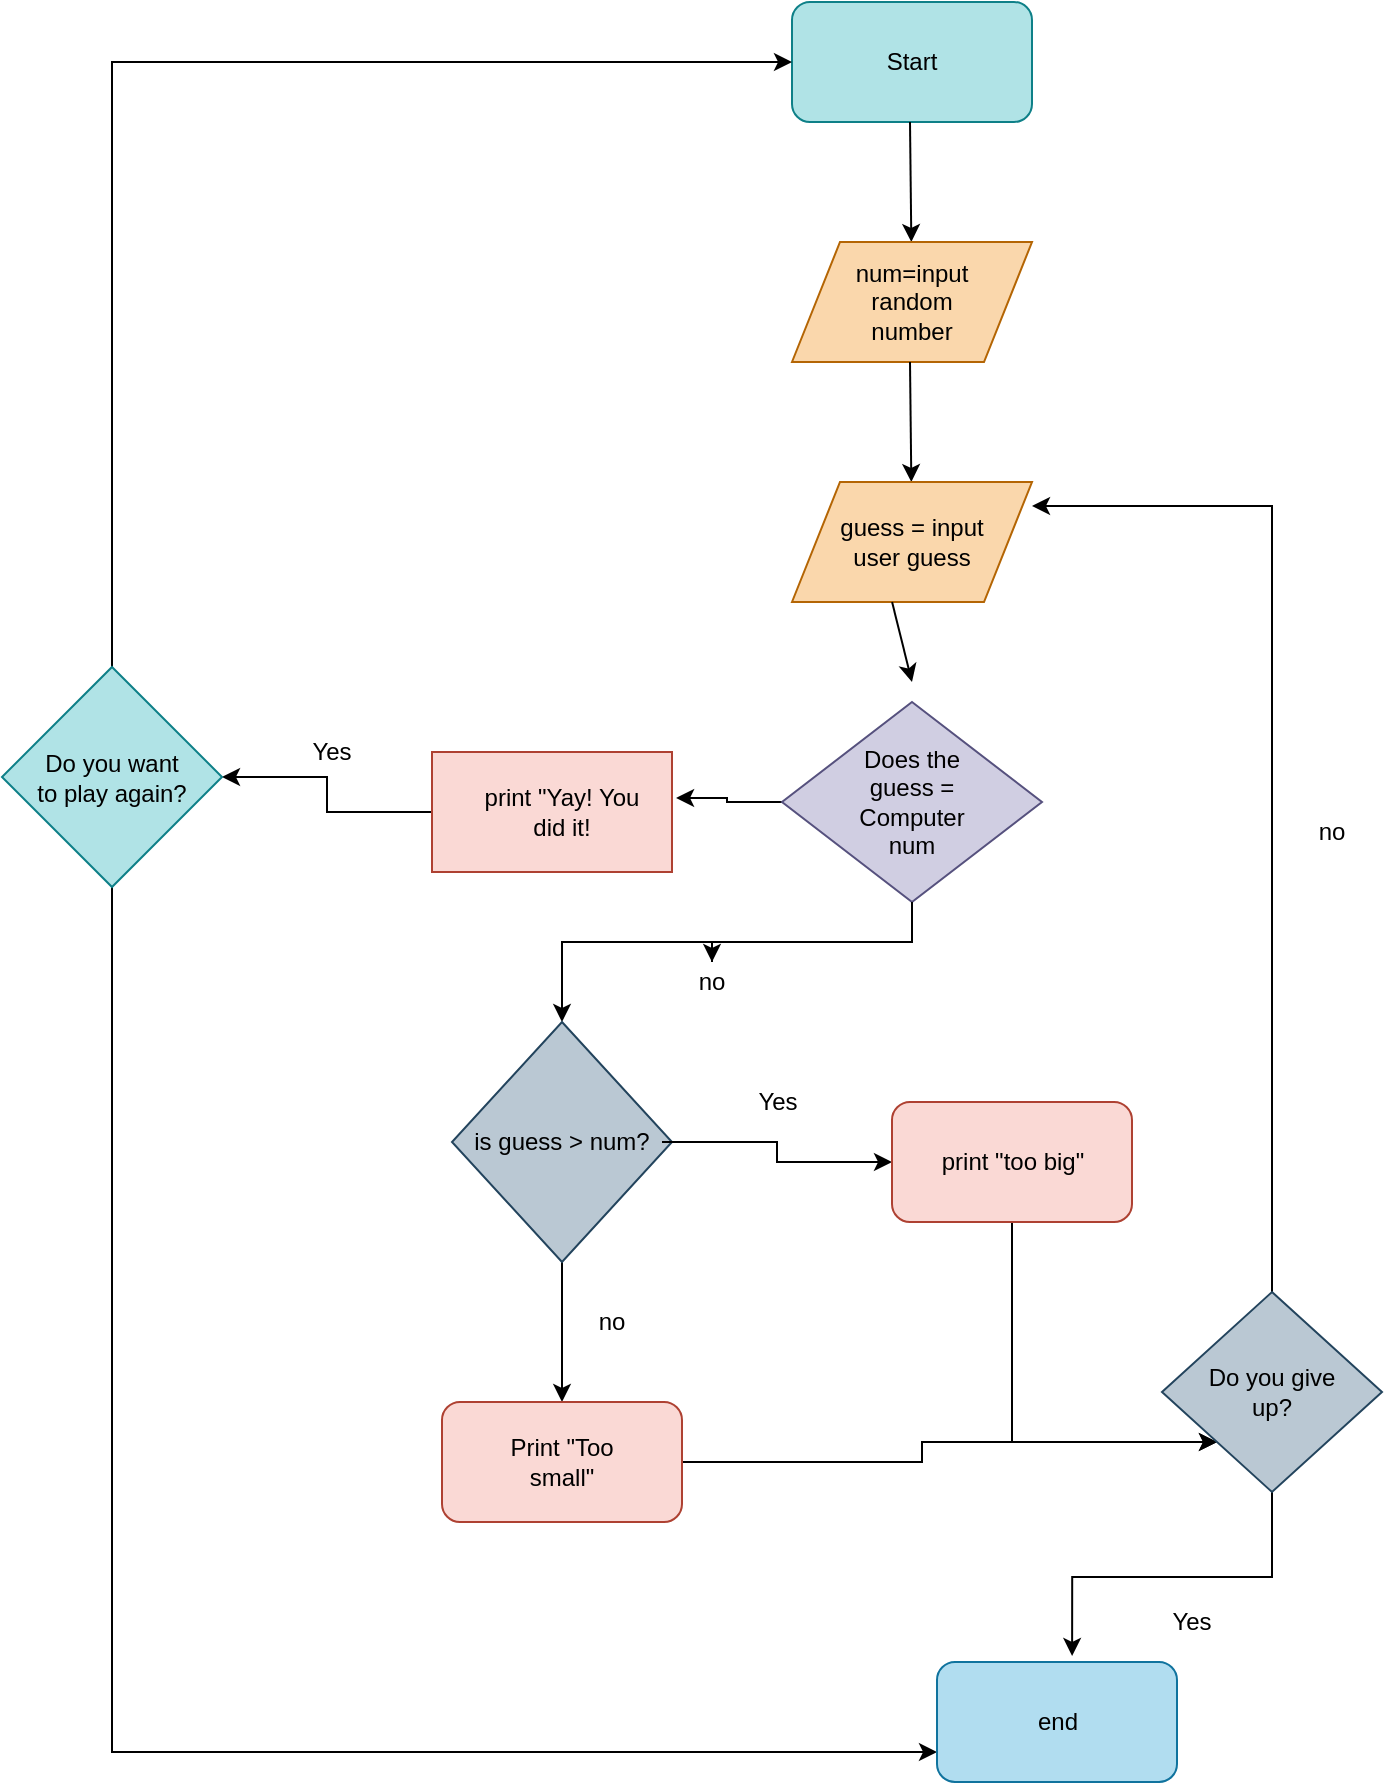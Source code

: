 <mxfile version="12.0.0" type="device" pages="1"><diagram id="1oZLDz5-wmWeEanGAewE" name="Page-1"><mxGraphModel dx="854" dy="419" grid="1" gridSize="10" guides="1" tooltips="1" connect="1" arrows="1" fold="1" page="1" pageScale="1" pageWidth="827" pageHeight="1169" math="0" shadow="0"><root><mxCell id="0"/><mxCell id="1" parent="0"/><mxCell id="aOh8kKmsAIENYbsK4gR7-2" value="" style="rounded=1;whiteSpace=wrap;html=1;fillColor=#b0e3e6;strokeColor=#0e8088;" vertex="1" parent="1"><mxGeometry x="510" y="20" width="120" height="60" as="geometry"/></mxCell><mxCell id="aOh8kKmsAIENYbsK4gR7-3" value="Start" style="text;html=1;strokeColor=none;fillColor=none;align=center;verticalAlign=middle;whiteSpace=wrap;rounded=0;" vertex="1" parent="1"><mxGeometry x="550" y="40" width="40" height="20" as="geometry"/></mxCell><mxCell id="aOh8kKmsAIENYbsK4gR7-4" value="" style="endArrow=classic;html=1;" edge="1" parent="1" target="aOh8kKmsAIENYbsK4gR7-5"><mxGeometry width="50" height="50" relative="1" as="geometry"><mxPoint x="569" y="80" as="sourcePoint"/><mxPoint x="569" y="130" as="targetPoint"/></mxGeometry></mxCell><mxCell id="aOh8kKmsAIENYbsK4gR7-5" value="" style="shape=parallelogram;perimeter=parallelogramPerimeter;whiteSpace=wrap;html=1;fillColor=#fad7ac;strokeColor=#b46504;" vertex="1" parent="1"><mxGeometry x="510" y="140" width="120" height="60" as="geometry"/></mxCell><mxCell id="aOh8kKmsAIENYbsK4gR7-6" value="num=input random number" style="text;html=1;strokeColor=none;fillColor=none;align=center;verticalAlign=middle;whiteSpace=wrap;rounded=0;" vertex="1" parent="1"><mxGeometry x="545" y="155" width="50" height="30" as="geometry"/></mxCell><mxCell id="aOh8kKmsAIENYbsK4gR7-7" value="" style="endArrow=classic;html=1;" edge="1" parent="1" target="aOh8kKmsAIENYbsK4gR7-8"><mxGeometry width="50" height="50" relative="1" as="geometry"><mxPoint x="569" y="200" as="sourcePoint"/><mxPoint x="569" y="250" as="targetPoint"/></mxGeometry></mxCell><mxCell id="aOh8kKmsAIENYbsK4gR7-8" value="" style="shape=parallelogram;perimeter=parallelogramPerimeter;whiteSpace=wrap;html=1;fillColor=#fad7ac;strokeColor=#b46504;" vertex="1" parent="1"><mxGeometry x="510" y="260" width="120" height="60" as="geometry"/></mxCell><mxCell id="aOh8kKmsAIENYbsK4gR7-9" value="guess = input user guess" style="text;html=1;strokeColor=none;fillColor=none;align=center;verticalAlign=middle;whiteSpace=wrap;rounded=0;" vertex="1" parent="1"><mxGeometry x="530" y="280" width="80" height="20" as="geometry"/></mxCell><mxCell id="aOh8kKmsAIENYbsK4gR7-18" style="edgeStyle=orthogonalEdgeStyle;rounded=0;orthogonalLoop=1;jettySize=auto;html=1;entryX=1.017;entryY=0.383;entryDx=0;entryDy=0;entryPerimeter=0;" edge="1" parent="1" source="aOh8kKmsAIENYbsK4gR7-10" target="aOh8kKmsAIENYbsK4gR7-15"><mxGeometry relative="1" as="geometry"/></mxCell><mxCell id="aOh8kKmsAIENYbsK4gR7-27" style="edgeStyle=orthogonalEdgeStyle;rounded=0;orthogonalLoop=1;jettySize=auto;html=1;entryX=0.5;entryY=0;entryDx=0;entryDy=0;" edge="1" parent="1" source="aOh8kKmsAIENYbsK4gR7-28" target="aOh8kKmsAIENYbsK4gR7-24"><mxGeometry relative="1" as="geometry"><Array as="points"><mxPoint x="395" y="490"/></Array></mxGeometry></mxCell><mxCell id="aOh8kKmsAIENYbsK4gR7-10" value="" style="rhombus;whiteSpace=wrap;html=1;fillColor=#d0cee2;strokeColor=#56517e;" vertex="1" parent="1"><mxGeometry x="505" y="370" width="130" height="100" as="geometry"/></mxCell><mxCell id="aOh8kKmsAIENYbsK4gR7-11" value="Does the guess = Computer num" style="text;html=1;strokeColor=none;fillColor=none;align=center;verticalAlign=middle;whiteSpace=wrap;rounded=0;" vertex="1" parent="1"><mxGeometry x="530" y="395" width="80" height="50" as="geometry"/></mxCell><mxCell id="aOh8kKmsAIENYbsK4gR7-12" value="" style="endArrow=classic;html=1;exitX=0.417;exitY=1;exitDx=0;exitDy=0;exitPerimeter=0;" edge="1" parent="1" source="aOh8kKmsAIENYbsK4gR7-8"><mxGeometry width="50" height="50" relative="1" as="geometry"><mxPoint x="570" y="315" as="sourcePoint"/><mxPoint x="570" y="360" as="targetPoint"/></mxGeometry></mxCell><mxCell id="aOh8kKmsAIENYbsK4gR7-21" style="edgeStyle=orthogonalEdgeStyle;rounded=0;orthogonalLoop=1;jettySize=auto;html=1;entryX=1;entryY=0.5;entryDx=0;entryDy=0;" edge="1" parent="1" source="aOh8kKmsAIENYbsK4gR7-15" target="aOh8kKmsAIENYbsK4gR7-19"><mxGeometry relative="1" as="geometry"/></mxCell><mxCell id="aOh8kKmsAIENYbsK4gR7-15" value="" style="rounded=0;whiteSpace=wrap;html=1;fillColor=#fad9d5;strokeColor=#ae4132;" vertex="1" parent="1"><mxGeometry x="330" y="395" width="120" height="60" as="geometry"/></mxCell><mxCell id="aOh8kKmsAIENYbsK4gR7-16" value="print &quot;Yay! You did it!" style="text;html=1;strokeColor=none;fillColor=none;align=center;verticalAlign=middle;whiteSpace=wrap;rounded=0;" vertex="1" parent="1"><mxGeometry x="350" y="400" width="90" height="50" as="geometry"/></mxCell><mxCell id="aOh8kKmsAIENYbsK4gR7-22" style="edgeStyle=orthogonalEdgeStyle;rounded=0;orthogonalLoop=1;jettySize=auto;html=1;entryX=0;entryY=0.5;entryDx=0;entryDy=0;" edge="1" parent="1" source="aOh8kKmsAIENYbsK4gR7-19" target="aOh8kKmsAIENYbsK4gR7-2"><mxGeometry relative="1" as="geometry"><Array as="points"><mxPoint x="170" y="50"/></Array></mxGeometry></mxCell><mxCell id="aOh8kKmsAIENYbsK4gR7-46" style="edgeStyle=orthogonalEdgeStyle;rounded=0;orthogonalLoop=1;jettySize=auto;html=1;entryX=0;entryY=0.75;entryDx=0;entryDy=0;exitX=0.5;exitY=1;exitDx=0;exitDy=0;" edge="1" parent="1" source="aOh8kKmsAIENYbsK4gR7-19" target="aOh8kKmsAIENYbsK4gR7-44"><mxGeometry relative="1" as="geometry"><Array as="points"><mxPoint x="170" y="895"/></Array></mxGeometry></mxCell><mxCell id="aOh8kKmsAIENYbsK4gR7-19" value="" style="rhombus;whiteSpace=wrap;html=1;fillColor=#b0e3e6;strokeColor=#0e8088;" vertex="1" parent="1"><mxGeometry x="115" y="352.5" width="110" height="110" as="geometry"/></mxCell><mxCell id="aOh8kKmsAIENYbsK4gR7-20" value="Do you want to play again?" style="text;html=1;strokeColor=none;fillColor=none;align=center;verticalAlign=middle;whiteSpace=wrap;rounded=0;" vertex="1" parent="1"><mxGeometry x="130" y="390" width="80" height="35" as="geometry"/></mxCell><mxCell id="aOh8kKmsAIENYbsK4gR7-23" value="Yes" style="text;html=1;strokeColor=none;fillColor=none;align=center;verticalAlign=middle;whiteSpace=wrap;rounded=0;" vertex="1" parent="1"><mxGeometry x="260" y="385" width="40" height="20" as="geometry"/></mxCell><mxCell id="aOh8kKmsAIENYbsK4gR7-36" style="edgeStyle=orthogonalEdgeStyle;rounded=0;orthogonalLoop=1;jettySize=auto;html=1;entryX=0.5;entryY=0;entryDx=0;entryDy=0;" edge="1" parent="1" source="aOh8kKmsAIENYbsK4gR7-24" target="aOh8kKmsAIENYbsK4gR7-34"><mxGeometry relative="1" as="geometry"/></mxCell><mxCell id="aOh8kKmsAIENYbsK4gR7-24" value="" style="rhombus;whiteSpace=wrap;html=1;fillColor=#bac8d3;strokeColor=#23445d;" vertex="1" parent="1"><mxGeometry x="340" y="530" width="110" height="120" as="geometry"/></mxCell><mxCell id="aOh8kKmsAIENYbsK4gR7-32" style="edgeStyle=orthogonalEdgeStyle;rounded=0;orthogonalLoop=1;jettySize=auto;html=1;entryX=0;entryY=0.5;entryDx=0;entryDy=0;" edge="1" parent="1" source="aOh8kKmsAIENYbsK4gR7-25" target="aOh8kKmsAIENYbsK4gR7-30"><mxGeometry relative="1" as="geometry"/></mxCell><mxCell id="aOh8kKmsAIENYbsK4gR7-25" value="is guess &amp;gt; num?" style="text;html=1;strokeColor=none;fillColor=none;align=center;verticalAlign=middle;whiteSpace=wrap;rounded=0;" vertex="1" parent="1"><mxGeometry x="345" y="560" width="100" height="60" as="geometry"/></mxCell><mxCell id="aOh8kKmsAIENYbsK4gR7-28" value="no" style="text;html=1;strokeColor=none;fillColor=none;align=center;verticalAlign=middle;whiteSpace=wrap;rounded=0;" vertex="1" parent="1"><mxGeometry x="450" y="500" width="40" height="20" as="geometry"/></mxCell><mxCell id="aOh8kKmsAIENYbsK4gR7-29" style="edgeStyle=orthogonalEdgeStyle;rounded=0;orthogonalLoop=1;jettySize=auto;html=1;entryX=0.5;entryY=0;entryDx=0;entryDy=0;" edge="1" parent="1" source="aOh8kKmsAIENYbsK4gR7-10" target="aOh8kKmsAIENYbsK4gR7-28"><mxGeometry relative="1" as="geometry"><mxPoint x="570" y="470" as="sourcePoint"/><mxPoint x="395" y="530" as="targetPoint"/><Array as="points"><mxPoint x="570" y="490"/></Array></mxGeometry></mxCell><mxCell id="aOh8kKmsAIENYbsK4gR7-40" style="edgeStyle=orthogonalEdgeStyle;rounded=0;orthogonalLoop=1;jettySize=auto;html=1;entryX=0;entryY=1;entryDx=0;entryDy=0;" edge="1" parent="1" source="aOh8kKmsAIENYbsK4gR7-30" target="aOh8kKmsAIENYbsK4gR7-38"><mxGeometry relative="1" as="geometry"><Array as="points"><mxPoint x="620" y="740"/></Array></mxGeometry></mxCell><mxCell id="aOh8kKmsAIENYbsK4gR7-30" value="" style="rounded=1;whiteSpace=wrap;html=1;fillColor=#fad9d5;strokeColor=#ae4132;" vertex="1" parent="1"><mxGeometry x="560" y="570" width="120" height="60" as="geometry"/></mxCell><mxCell id="aOh8kKmsAIENYbsK4gR7-31" value="print &quot;too big&quot;" style="text;html=1;strokeColor=none;fillColor=none;align=center;verticalAlign=middle;whiteSpace=wrap;rounded=0;" vertex="1" parent="1"><mxGeometry x="582.5" y="590" width="75" height="20" as="geometry"/></mxCell><mxCell id="aOh8kKmsAIENYbsK4gR7-33" value="Yes" style="text;html=1;strokeColor=none;fillColor=none;align=center;verticalAlign=middle;whiteSpace=wrap;rounded=0;" vertex="1" parent="1"><mxGeometry x="482.5" y="560" width="40" height="20" as="geometry"/></mxCell><mxCell id="aOh8kKmsAIENYbsK4gR7-41" style="edgeStyle=orthogonalEdgeStyle;rounded=0;orthogonalLoop=1;jettySize=auto;html=1;entryX=0;entryY=1;entryDx=0;entryDy=0;" edge="1" parent="1" source="aOh8kKmsAIENYbsK4gR7-34" target="aOh8kKmsAIENYbsK4gR7-38"><mxGeometry relative="1" as="geometry"><mxPoint x="650" y="740" as="targetPoint"/></mxGeometry></mxCell><mxCell id="aOh8kKmsAIENYbsK4gR7-34" value="" style="rounded=1;whiteSpace=wrap;html=1;fillColor=#fad9d5;strokeColor=#ae4132;" vertex="1" parent="1"><mxGeometry x="335" y="720" width="120" height="60" as="geometry"/></mxCell><mxCell id="aOh8kKmsAIENYbsK4gR7-35" value="Print &quot;Too small&quot;" style="text;html=1;strokeColor=none;fillColor=none;align=center;verticalAlign=middle;whiteSpace=wrap;rounded=0;" vertex="1" parent="1"><mxGeometry x="355" y="735" width="80" height="30" as="geometry"/></mxCell><mxCell id="aOh8kKmsAIENYbsK4gR7-37" value="no" style="text;html=1;strokeColor=none;fillColor=none;align=center;verticalAlign=middle;whiteSpace=wrap;rounded=0;" vertex="1" parent="1"><mxGeometry x="400" y="670" width="40" height="20" as="geometry"/></mxCell><mxCell id="aOh8kKmsAIENYbsK4gR7-42" style="edgeStyle=orthogonalEdgeStyle;rounded=0;orthogonalLoop=1;jettySize=auto;html=1;entryX=1;entryY=0.2;entryDx=0;entryDy=0;entryPerimeter=0;" edge="1" parent="1" source="aOh8kKmsAIENYbsK4gR7-38" target="aOh8kKmsAIENYbsK4gR7-8"><mxGeometry relative="1" as="geometry"><Array as="points"><mxPoint x="750" y="272"/></Array></mxGeometry></mxCell><mxCell id="aOh8kKmsAIENYbsK4gR7-47" style="edgeStyle=orthogonalEdgeStyle;rounded=0;orthogonalLoop=1;jettySize=auto;html=1;entryX=0.563;entryY=-0.05;entryDx=0;entryDy=0;entryPerimeter=0;" edge="1" parent="1" source="aOh8kKmsAIENYbsK4gR7-38" target="aOh8kKmsAIENYbsK4gR7-44"><mxGeometry relative="1" as="geometry"/></mxCell><mxCell id="aOh8kKmsAIENYbsK4gR7-38" value="" style="rhombus;whiteSpace=wrap;html=1;fillColor=#bac8d3;strokeColor=#23445d;" vertex="1" parent="1"><mxGeometry x="695" y="665" width="110" height="100" as="geometry"/></mxCell><mxCell id="aOh8kKmsAIENYbsK4gR7-39" value="Do you give up?" style="text;html=1;strokeColor=none;fillColor=none;align=center;verticalAlign=middle;whiteSpace=wrap;rounded=0;" vertex="1" parent="1"><mxGeometry x="710" y="700" width="80" height="30" as="geometry"/></mxCell><mxCell id="aOh8kKmsAIENYbsK4gR7-43" value="no" style="text;html=1;strokeColor=none;fillColor=none;align=center;verticalAlign=middle;whiteSpace=wrap;rounded=0;" vertex="1" parent="1"><mxGeometry x="760" y="425" width="40" height="20" as="geometry"/></mxCell><mxCell id="aOh8kKmsAIENYbsK4gR7-44" value="" style="rounded=1;whiteSpace=wrap;html=1;fillColor=#b1ddf0;strokeColor=#10739e;" vertex="1" parent="1"><mxGeometry x="582.5" y="850" width="120" height="60" as="geometry"/></mxCell><mxCell id="aOh8kKmsAIENYbsK4gR7-45" value="end" style="text;html=1;strokeColor=none;fillColor=none;align=center;verticalAlign=middle;whiteSpace=wrap;rounded=0;" vertex="1" parent="1"><mxGeometry x="622.5" y="870" width="40" height="20" as="geometry"/></mxCell><mxCell id="aOh8kKmsAIENYbsK4gR7-48" value="Yes" style="text;html=1;strokeColor=none;fillColor=none;align=center;verticalAlign=middle;whiteSpace=wrap;rounded=0;" vertex="1" parent="1"><mxGeometry x="690" y="820" width="40" height="20" as="geometry"/></mxCell></root></mxGraphModel></diagram></mxfile>